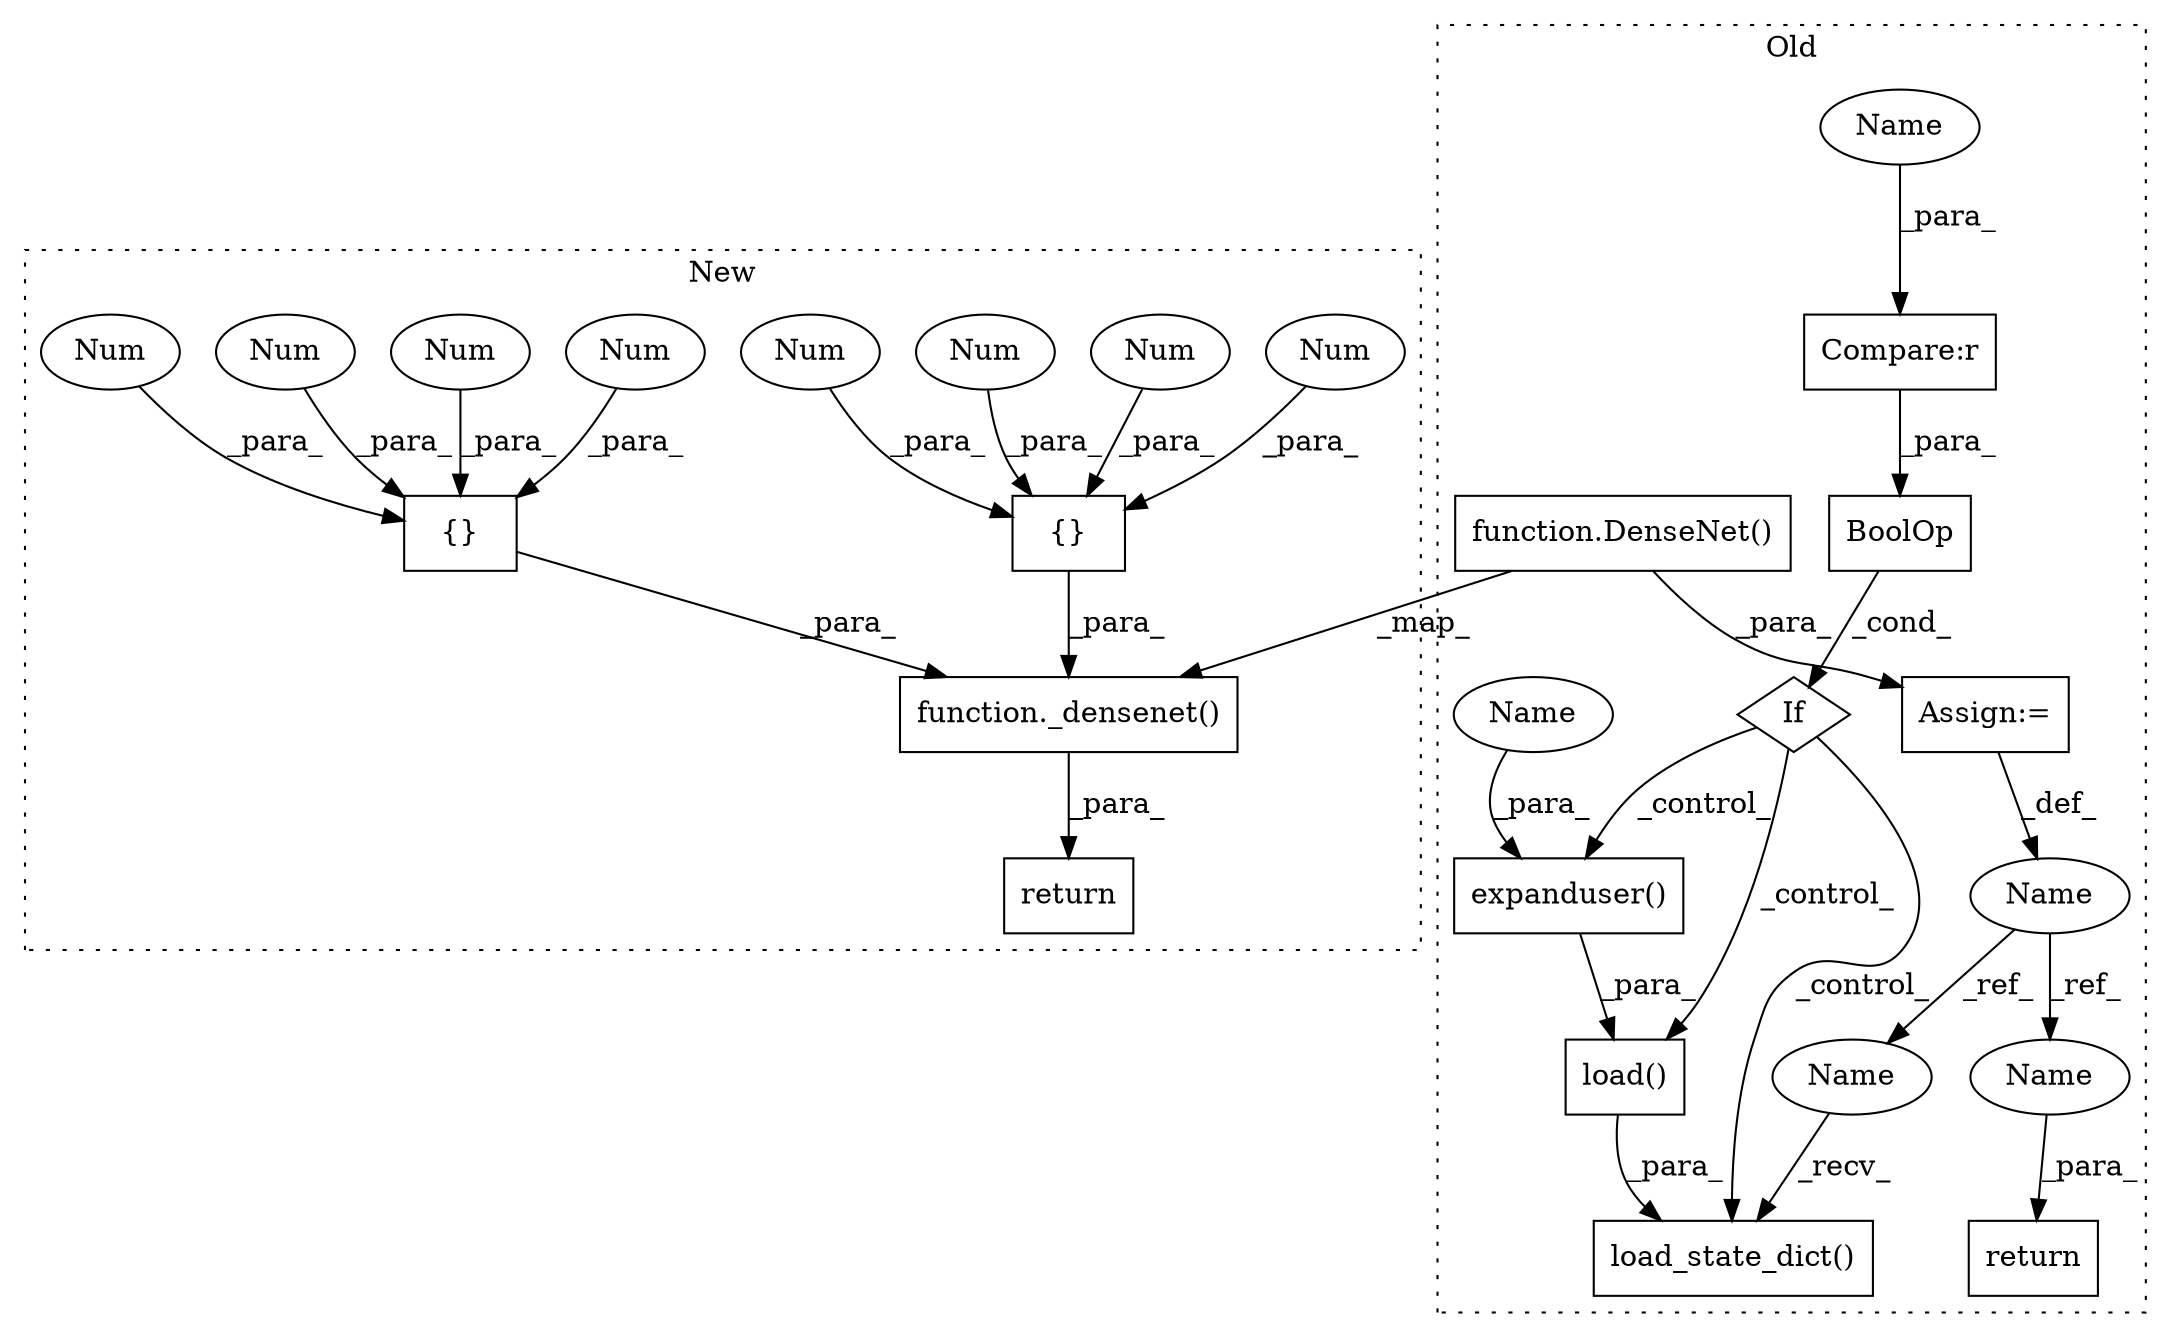 digraph G {
subgraph cluster0 {
1 [label="expanduser()" a="75" s="480,502" l="19,1" shape="box"];
3 [label="If" a="96" s="404" l="3" shape="diamond"];
4 [label="Compare:r" a="40" s="422" l="15" shape="box"];
6 [label="load()" a="75" s="469,503" l="11,1" shape="box"];
7 [label="BoolOp" a="72" s="407" l="30" shape="box"];
8 [label="load_state_dict()" a="75" s="447,504" l="22,1" shape="box"];
9 [label="function.DenseNet()" a="75" s="296" l="102" shape="box"];
12 [label="Name" a="87" s="288" l="5" shape="ellipse"];
13 [label="return" a="93" s="511" l="7" shape="box"];
21 [label="Assign:=" a="68" s="293" l="3" shape="box"];
23 [label="Name" a="87" s="518" l="5" shape="ellipse"];
24 [label="Name" a="87" s="447" l="5" shape="ellipse"];
25 [label="Name" a="87" s="499" l="3" shape="ellipse"];
26 [label="Name" a="87" s="422" l="3" shape="ellipse"];
label = "Old";
style="dotted";
}
subgraph cluster1 {
2 [label="{}" a="59" s="3545,3559" l="1,0" shape="box"];
5 [label="Num" a="76" s="3549" l="2" shape="ellipse"];
10 [label="function._densenet()" a="75" s="3535,3608" l="10,11" shape="box"];
11 [label="{}" a="59" s="3562,3580" l="1,0" shape="box"];
14 [label="Num" a="76" s="3577" l="3" shape="ellipse"];
15 [label="Num" a="76" s="3572" l="3" shape="ellipse"];
16 [label="Num" a="76" s="3563" l="2" shape="ellipse"];
17 [label="Num" a="76" s="3553" l="2" shape="ellipse"];
18 [label="Num" a="76" s="3557" l="2" shape="ellipse"];
19 [label="Num" a="76" s="3546" l="1" shape="ellipse"];
20 [label="Num" a="76" s="3567" l="3" shape="ellipse"];
22 [label="return" a="93" s="3528" l="7" shape="box"];
label = "New";
style="dotted";
}
1 -> 6 [label="_para_"];
2 -> 10 [label="_para_"];
3 -> 1 [label="_control_"];
3 -> 6 [label="_control_"];
3 -> 8 [label="_control_"];
4 -> 7 [label="_para_"];
5 -> 2 [label="_para_"];
6 -> 8 [label="_para_"];
7 -> 3 [label="_cond_"];
9 -> 21 [label="_para_"];
9 -> 10 [label="_map_"];
10 -> 22 [label="_para_"];
11 -> 10 [label="_para_"];
12 -> 23 [label="_ref_"];
12 -> 24 [label="_ref_"];
14 -> 11 [label="_para_"];
15 -> 11 [label="_para_"];
16 -> 11 [label="_para_"];
17 -> 2 [label="_para_"];
18 -> 2 [label="_para_"];
19 -> 2 [label="_para_"];
20 -> 11 [label="_para_"];
21 -> 12 [label="_def_"];
23 -> 13 [label="_para_"];
24 -> 8 [label="_recv_"];
25 -> 1 [label="_para_"];
26 -> 4 [label="_para_"];
}